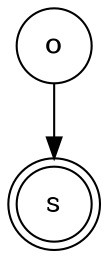 digraph {   
    node [shape = doublecircle, color = black] s ;
    node [shape = circle];
    node [color= black];
    o -> s;	
}